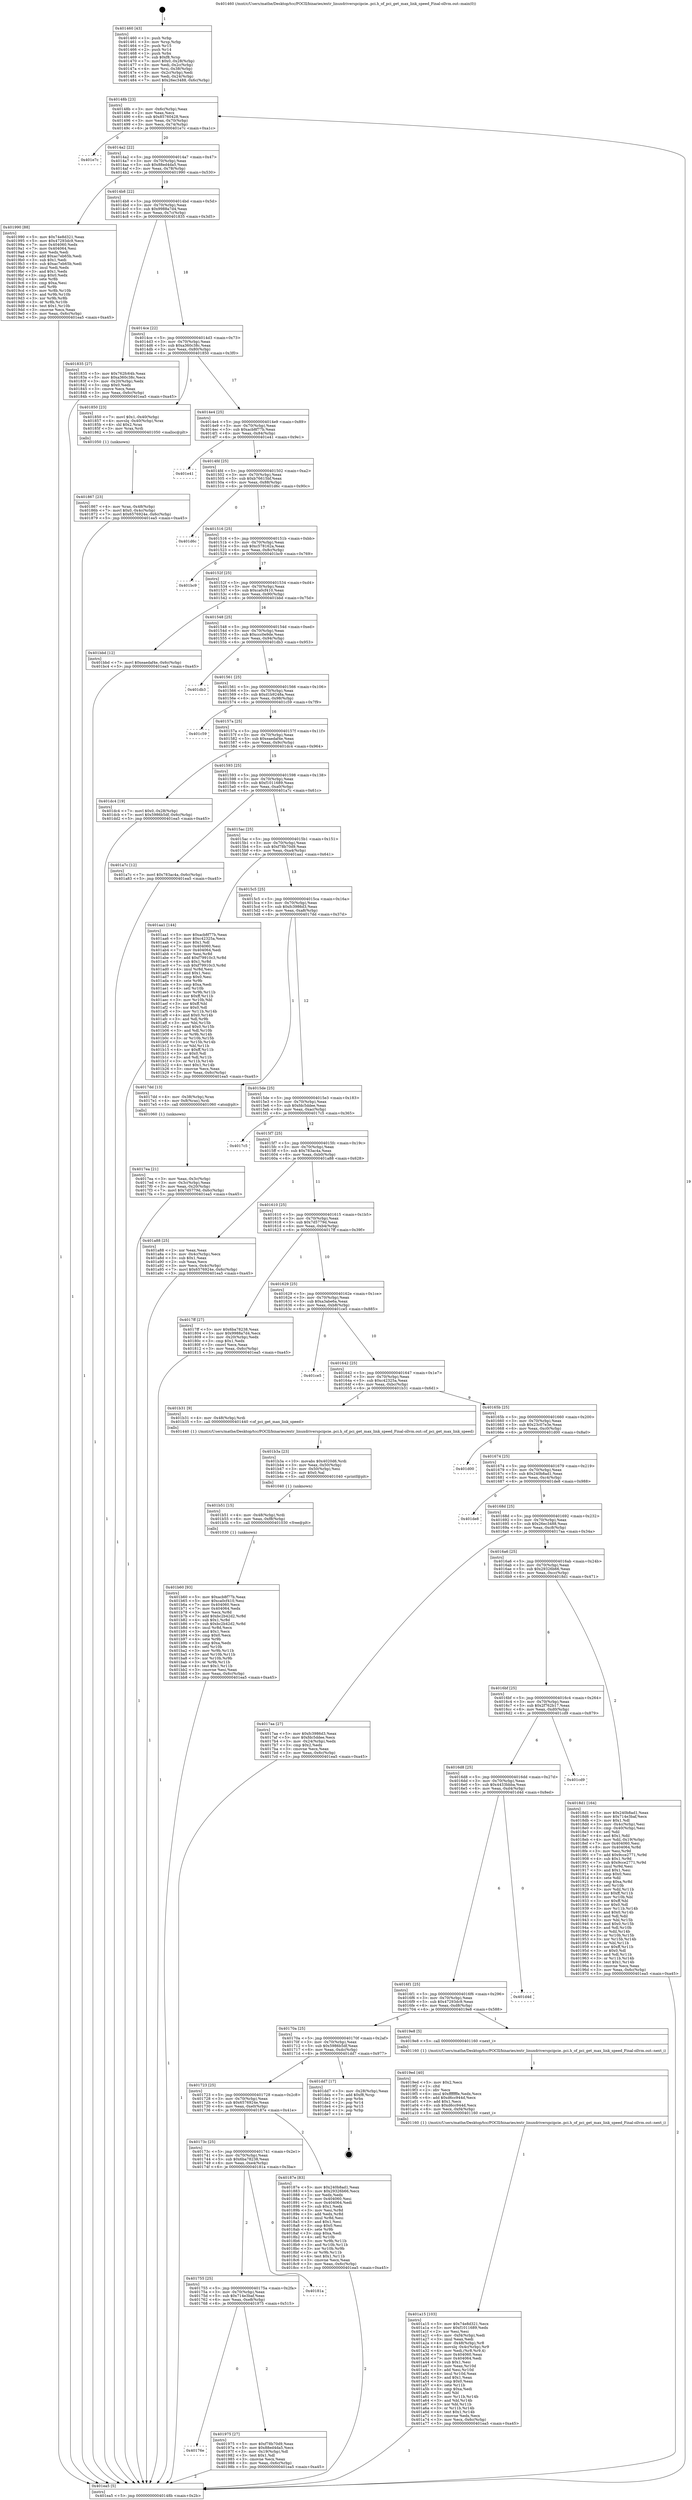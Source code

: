 digraph "0x401460" {
  label = "0x401460 (/mnt/c/Users/mathe/Desktop/tcc/POCII/binaries/extr_linuxdriverspcipcie..pci.h_of_pci_get_max_link_speed_Final-ollvm.out::main(0))"
  labelloc = "t"
  node[shape=record]

  Entry [label="",width=0.3,height=0.3,shape=circle,fillcolor=black,style=filled]
  "0x40148b" [label="{
     0x40148b [23]\l
     | [instrs]\l
     &nbsp;&nbsp;0x40148b \<+3\>: mov -0x6c(%rbp),%eax\l
     &nbsp;&nbsp;0x40148e \<+2\>: mov %eax,%ecx\l
     &nbsp;&nbsp;0x401490 \<+6\>: sub $0x85760428,%ecx\l
     &nbsp;&nbsp;0x401496 \<+3\>: mov %eax,-0x70(%rbp)\l
     &nbsp;&nbsp;0x401499 \<+3\>: mov %ecx,-0x74(%rbp)\l
     &nbsp;&nbsp;0x40149c \<+6\>: je 0000000000401e7c \<main+0xa1c\>\l
  }"]
  "0x401e7c" [label="{
     0x401e7c\l
  }", style=dashed]
  "0x4014a2" [label="{
     0x4014a2 [22]\l
     | [instrs]\l
     &nbsp;&nbsp;0x4014a2 \<+5\>: jmp 00000000004014a7 \<main+0x47\>\l
     &nbsp;&nbsp;0x4014a7 \<+3\>: mov -0x70(%rbp),%eax\l
     &nbsp;&nbsp;0x4014aa \<+5\>: sub $0x88ed4da5,%eax\l
     &nbsp;&nbsp;0x4014af \<+3\>: mov %eax,-0x78(%rbp)\l
     &nbsp;&nbsp;0x4014b2 \<+6\>: je 0000000000401990 \<main+0x530\>\l
  }"]
  Exit [label="",width=0.3,height=0.3,shape=circle,fillcolor=black,style=filled,peripheries=2]
  "0x401990" [label="{
     0x401990 [88]\l
     | [instrs]\l
     &nbsp;&nbsp;0x401990 \<+5\>: mov $0x74e8d321,%eax\l
     &nbsp;&nbsp;0x401995 \<+5\>: mov $0x47293dc9,%ecx\l
     &nbsp;&nbsp;0x40199a \<+7\>: mov 0x404060,%edx\l
     &nbsp;&nbsp;0x4019a1 \<+7\>: mov 0x404064,%esi\l
     &nbsp;&nbsp;0x4019a8 \<+2\>: mov %edx,%edi\l
     &nbsp;&nbsp;0x4019aa \<+6\>: add $0xac7eb65b,%edi\l
     &nbsp;&nbsp;0x4019b0 \<+3\>: sub $0x1,%edi\l
     &nbsp;&nbsp;0x4019b3 \<+6\>: sub $0xac7eb65b,%edi\l
     &nbsp;&nbsp;0x4019b9 \<+3\>: imul %edi,%edx\l
     &nbsp;&nbsp;0x4019bc \<+3\>: and $0x1,%edx\l
     &nbsp;&nbsp;0x4019bf \<+3\>: cmp $0x0,%edx\l
     &nbsp;&nbsp;0x4019c2 \<+4\>: sete %r8b\l
     &nbsp;&nbsp;0x4019c6 \<+3\>: cmp $0xa,%esi\l
     &nbsp;&nbsp;0x4019c9 \<+4\>: setl %r9b\l
     &nbsp;&nbsp;0x4019cd \<+3\>: mov %r8b,%r10b\l
     &nbsp;&nbsp;0x4019d0 \<+3\>: and %r9b,%r10b\l
     &nbsp;&nbsp;0x4019d3 \<+3\>: xor %r9b,%r8b\l
     &nbsp;&nbsp;0x4019d6 \<+3\>: or %r8b,%r10b\l
     &nbsp;&nbsp;0x4019d9 \<+4\>: test $0x1,%r10b\l
     &nbsp;&nbsp;0x4019dd \<+3\>: cmovne %ecx,%eax\l
     &nbsp;&nbsp;0x4019e0 \<+3\>: mov %eax,-0x6c(%rbp)\l
     &nbsp;&nbsp;0x4019e3 \<+5\>: jmp 0000000000401ea5 \<main+0xa45\>\l
  }"]
  "0x4014b8" [label="{
     0x4014b8 [22]\l
     | [instrs]\l
     &nbsp;&nbsp;0x4014b8 \<+5\>: jmp 00000000004014bd \<main+0x5d\>\l
     &nbsp;&nbsp;0x4014bd \<+3\>: mov -0x70(%rbp),%eax\l
     &nbsp;&nbsp;0x4014c0 \<+5\>: sub $0x9988a7d4,%eax\l
     &nbsp;&nbsp;0x4014c5 \<+3\>: mov %eax,-0x7c(%rbp)\l
     &nbsp;&nbsp;0x4014c8 \<+6\>: je 0000000000401835 \<main+0x3d5\>\l
  }"]
  "0x401b60" [label="{
     0x401b60 [93]\l
     | [instrs]\l
     &nbsp;&nbsp;0x401b60 \<+5\>: mov $0xacb8f77b,%eax\l
     &nbsp;&nbsp;0x401b65 \<+5\>: mov $0xca0cf410,%esi\l
     &nbsp;&nbsp;0x401b6a \<+7\>: mov 0x404060,%ecx\l
     &nbsp;&nbsp;0x401b71 \<+7\>: mov 0x404064,%edx\l
     &nbsp;&nbsp;0x401b78 \<+3\>: mov %ecx,%r8d\l
     &nbsp;&nbsp;0x401b7b \<+7\>: add $0xbc2b42d2,%r8d\l
     &nbsp;&nbsp;0x401b82 \<+4\>: sub $0x1,%r8d\l
     &nbsp;&nbsp;0x401b86 \<+7\>: sub $0xbc2b42d2,%r8d\l
     &nbsp;&nbsp;0x401b8d \<+4\>: imul %r8d,%ecx\l
     &nbsp;&nbsp;0x401b91 \<+3\>: and $0x1,%ecx\l
     &nbsp;&nbsp;0x401b94 \<+3\>: cmp $0x0,%ecx\l
     &nbsp;&nbsp;0x401b97 \<+4\>: sete %r9b\l
     &nbsp;&nbsp;0x401b9b \<+3\>: cmp $0xa,%edx\l
     &nbsp;&nbsp;0x401b9e \<+4\>: setl %r10b\l
     &nbsp;&nbsp;0x401ba2 \<+3\>: mov %r9b,%r11b\l
     &nbsp;&nbsp;0x401ba5 \<+3\>: and %r10b,%r11b\l
     &nbsp;&nbsp;0x401ba8 \<+3\>: xor %r10b,%r9b\l
     &nbsp;&nbsp;0x401bab \<+3\>: or %r9b,%r11b\l
     &nbsp;&nbsp;0x401bae \<+4\>: test $0x1,%r11b\l
     &nbsp;&nbsp;0x401bb2 \<+3\>: cmovne %esi,%eax\l
     &nbsp;&nbsp;0x401bb5 \<+3\>: mov %eax,-0x6c(%rbp)\l
     &nbsp;&nbsp;0x401bb8 \<+5\>: jmp 0000000000401ea5 \<main+0xa45\>\l
  }"]
  "0x401835" [label="{
     0x401835 [27]\l
     | [instrs]\l
     &nbsp;&nbsp;0x401835 \<+5\>: mov $0x762fc64b,%eax\l
     &nbsp;&nbsp;0x40183a \<+5\>: mov $0xa360c38c,%ecx\l
     &nbsp;&nbsp;0x40183f \<+3\>: mov -0x20(%rbp),%edx\l
     &nbsp;&nbsp;0x401842 \<+3\>: cmp $0x0,%edx\l
     &nbsp;&nbsp;0x401845 \<+3\>: cmove %ecx,%eax\l
     &nbsp;&nbsp;0x401848 \<+3\>: mov %eax,-0x6c(%rbp)\l
     &nbsp;&nbsp;0x40184b \<+5\>: jmp 0000000000401ea5 \<main+0xa45\>\l
  }"]
  "0x4014ce" [label="{
     0x4014ce [22]\l
     | [instrs]\l
     &nbsp;&nbsp;0x4014ce \<+5\>: jmp 00000000004014d3 \<main+0x73\>\l
     &nbsp;&nbsp;0x4014d3 \<+3\>: mov -0x70(%rbp),%eax\l
     &nbsp;&nbsp;0x4014d6 \<+5\>: sub $0xa360c38c,%eax\l
     &nbsp;&nbsp;0x4014db \<+3\>: mov %eax,-0x80(%rbp)\l
     &nbsp;&nbsp;0x4014de \<+6\>: je 0000000000401850 \<main+0x3f0\>\l
  }"]
  "0x401b51" [label="{
     0x401b51 [15]\l
     | [instrs]\l
     &nbsp;&nbsp;0x401b51 \<+4\>: mov -0x48(%rbp),%rdi\l
     &nbsp;&nbsp;0x401b55 \<+6\>: mov %eax,-0xf8(%rbp)\l
     &nbsp;&nbsp;0x401b5b \<+5\>: call 0000000000401030 \<free@plt\>\l
     | [calls]\l
     &nbsp;&nbsp;0x401030 \{1\} (unknown)\l
  }"]
  "0x401850" [label="{
     0x401850 [23]\l
     | [instrs]\l
     &nbsp;&nbsp;0x401850 \<+7\>: movl $0x1,-0x40(%rbp)\l
     &nbsp;&nbsp;0x401857 \<+4\>: movslq -0x40(%rbp),%rax\l
     &nbsp;&nbsp;0x40185b \<+4\>: shl $0x2,%rax\l
     &nbsp;&nbsp;0x40185f \<+3\>: mov %rax,%rdi\l
     &nbsp;&nbsp;0x401862 \<+5\>: call 0000000000401050 \<malloc@plt\>\l
     | [calls]\l
     &nbsp;&nbsp;0x401050 \{1\} (unknown)\l
  }"]
  "0x4014e4" [label="{
     0x4014e4 [25]\l
     | [instrs]\l
     &nbsp;&nbsp;0x4014e4 \<+5\>: jmp 00000000004014e9 \<main+0x89\>\l
     &nbsp;&nbsp;0x4014e9 \<+3\>: mov -0x70(%rbp),%eax\l
     &nbsp;&nbsp;0x4014ec \<+5\>: sub $0xacb8f77b,%eax\l
     &nbsp;&nbsp;0x4014f1 \<+6\>: mov %eax,-0x84(%rbp)\l
     &nbsp;&nbsp;0x4014f7 \<+6\>: je 0000000000401e41 \<main+0x9e1\>\l
  }"]
  "0x401b3a" [label="{
     0x401b3a [23]\l
     | [instrs]\l
     &nbsp;&nbsp;0x401b3a \<+10\>: movabs $0x4020d6,%rdi\l
     &nbsp;&nbsp;0x401b44 \<+3\>: mov %eax,-0x50(%rbp)\l
     &nbsp;&nbsp;0x401b47 \<+3\>: mov -0x50(%rbp),%esi\l
     &nbsp;&nbsp;0x401b4a \<+2\>: mov $0x0,%al\l
     &nbsp;&nbsp;0x401b4c \<+5\>: call 0000000000401040 \<printf@plt\>\l
     | [calls]\l
     &nbsp;&nbsp;0x401040 \{1\} (unknown)\l
  }"]
  "0x401e41" [label="{
     0x401e41\l
  }", style=dashed]
  "0x4014fd" [label="{
     0x4014fd [25]\l
     | [instrs]\l
     &nbsp;&nbsp;0x4014fd \<+5\>: jmp 0000000000401502 \<main+0xa2\>\l
     &nbsp;&nbsp;0x401502 \<+3\>: mov -0x70(%rbp),%eax\l
     &nbsp;&nbsp;0x401505 \<+5\>: sub $0xb76615bf,%eax\l
     &nbsp;&nbsp;0x40150a \<+6\>: mov %eax,-0x88(%rbp)\l
     &nbsp;&nbsp;0x401510 \<+6\>: je 0000000000401d6c \<main+0x90c\>\l
  }"]
  "0x401a15" [label="{
     0x401a15 [103]\l
     | [instrs]\l
     &nbsp;&nbsp;0x401a15 \<+5\>: mov $0x74e8d321,%ecx\l
     &nbsp;&nbsp;0x401a1a \<+5\>: mov $0xf1011689,%edx\l
     &nbsp;&nbsp;0x401a1f \<+2\>: xor %esi,%esi\l
     &nbsp;&nbsp;0x401a21 \<+6\>: mov -0xf4(%rbp),%edi\l
     &nbsp;&nbsp;0x401a27 \<+3\>: imul %eax,%edi\l
     &nbsp;&nbsp;0x401a2a \<+4\>: mov -0x48(%rbp),%r8\l
     &nbsp;&nbsp;0x401a2e \<+4\>: movslq -0x4c(%rbp),%r9\l
     &nbsp;&nbsp;0x401a32 \<+4\>: mov %edi,(%r8,%r9,4)\l
     &nbsp;&nbsp;0x401a36 \<+7\>: mov 0x404060,%eax\l
     &nbsp;&nbsp;0x401a3d \<+7\>: mov 0x404064,%edi\l
     &nbsp;&nbsp;0x401a44 \<+3\>: sub $0x1,%esi\l
     &nbsp;&nbsp;0x401a47 \<+3\>: mov %eax,%r10d\l
     &nbsp;&nbsp;0x401a4a \<+3\>: add %esi,%r10d\l
     &nbsp;&nbsp;0x401a4d \<+4\>: imul %r10d,%eax\l
     &nbsp;&nbsp;0x401a51 \<+3\>: and $0x1,%eax\l
     &nbsp;&nbsp;0x401a54 \<+3\>: cmp $0x0,%eax\l
     &nbsp;&nbsp;0x401a57 \<+4\>: sete %r11b\l
     &nbsp;&nbsp;0x401a5b \<+3\>: cmp $0xa,%edi\l
     &nbsp;&nbsp;0x401a5e \<+3\>: setl %bl\l
     &nbsp;&nbsp;0x401a61 \<+3\>: mov %r11b,%r14b\l
     &nbsp;&nbsp;0x401a64 \<+3\>: and %bl,%r14b\l
     &nbsp;&nbsp;0x401a67 \<+3\>: xor %bl,%r11b\l
     &nbsp;&nbsp;0x401a6a \<+3\>: or %r11b,%r14b\l
     &nbsp;&nbsp;0x401a6d \<+4\>: test $0x1,%r14b\l
     &nbsp;&nbsp;0x401a71 \<+3\>: cmovne %edx,%ecx\l
     &nbsp;&nbsp;0x401a74 \<+3\>: mov %ecx,-0x6c(%rbp)\l
     &nbsp;&nbsp;0x401a77 \<+5\>: jmp 0000000000401ea5 \<main+0xa45\>\l
  }"]
  "0x401d6c" [label="{
     0x401d6c\l
  }", style=dashed]
  "0x401516" [label="{
     0x401516 [25]\l
     | [instrs]\l
     &nbsp;&nbsp;0x401516 \<+5\>: jmp 000000000040151b \<main+0xbb\>\l
     &nbsp;&nbsp;0x40151b \<+3\>: mov -0x70(%rbp),%eax\l
     &nbsp;&nbsp;0x40151e \<+5\>: sub $0xc578162a,%eax\l
     &nbsp;&nbsp;0x401523 \<+6\>: mov %eax,-0x8c(%rbp)\l
     &nbsp;&nbsp;0x401529 \<+6\>: je 0000000000401bc9 \<main+0x769\>\l
  }"]
  "0x4019ed" [label="{
     0x4019ed [40]\l
     | [instrs]\l
     &nbsp;&nbsp;0x4019ed \<+5\>: mov $0x2,%ecx\l
     &nbsp;&nbsp;0x4019f2 \<+1\>: cltd\l
     &nbsp;&nbsp;0x4019f3 \<+2\>: idiv %ecx\l
     &nbsp;&nbsp;0x4019f5 \<+6\>: imul $0xfffffffe,%edx,%ecx\l
     &nbsp;&nbsp;0x4019fb \<+6\>: add $0xd6cc944d,%ecx\l
     &nbsp;&nbsp;0x401a01 \<+3\>: add $0x1,%ecx\l
     &nbsp;&nbsp;0x401a04 \<+6\>: sub $0xd6cc944d,%ecx\l
     &nbsp;&nbsp;0x401a0a \<+6\>: mov %ecx,-0xf4(%rbp)\l
     &nbsp;&nbsp;0x401a10 \<+5\>: call 0000000000401160 \<next_i\>\l
     | [calls]\l
     &nbsp;&nbsp;0x401160 \{1\} (/mnt/c/Users/mathe/Desktop/tcc/POCII/binaries/extr_linuxdriverspcipcie..pci.h_of_pci_get_max_link_speed_Final-ollvm.out::next_i)\l
  }"]
  "0x401bc9" [label="{
     0x401bc9\l
  }", style=dashed]
  "0x40152f" [label="{
     0x40152f [25]\l
     | [instrs]\l
     &nbsp;&nbsp;0x40152f \<+5\>: jmp 0000000000401534 \<main+0xd4\>\l
     &nbsp;&nbsp;0x401534 \<+3\>: mov -0x70(%rbp),%eax\l
     &nbsp;&nbsp;0x401537 \<+5\>: sub $0xca0cf410,%eax\l
     &nbsp;&nbsp;0x40153c \<+6\>: mov %eax,-0x90(%rbp)\l
     &nbsp;&nbsp;0x401542 \<+6\>: je 0000000000401bbd \<main+0x75d\>\l
  }"]
  "0x40176e" [label="{
     0x40176e\l
  }", style=dashed]
  "0x401bbd" [label="{
     0x401bbd [12]\l
     | [instrs]\l
     &nbsp;&nbsp;0x401bbd \<+7\>: movl $0xeaedaf4e,-0x6c(%rbp)\l
     &nbsp;&nbsp;0x401bc4 \<+5\>: jmp 0000000000401ea5 \<main+0xa45\>\l
  }"]
  "0x401548" [label="{
     0x401548 [25]\l
     | [instrs]\l
     &nbsp;&nbsp;0x401548 \<+5\>: jmp 000000000040154d \<main+0xed\>\l
     &nbsp;&nbsp;0x40154d \<+3\>: mov -0x70(%rbp),%eax\l
     &nbsp;&nbsp;0x401550 \<+5\>: sub $0xccc0e9de,%eax\l
     &nbsp;&nbsp;0x401555 \<+6\>: mov %eax,-0x94(%rbp)\l
     &nbsp;&nbsp;0x40155b \<+6\>: je 0000000000401db3 \<main+0x953\>\l
  }"]
  "0x401975" [label="{
     0x401975 [27]\l
     | [instrs]\l
     &nbsp;&nbsp;0x401975 \<+5\>: mov $0xf78b70d9,%eax\l
     &nbsp;&nbsp;0x40197a \<+5\>: mov $0x88ed4da5,%ecx\l
     &nbsp;&nbsp;0x40197f \<+3\>: mov -0x19(%rbp),%dl\l
     &nbsp;&nbsp;0x401982 \<+3\>: test $0x1,%dl\l
     &nbsp;&nbsp;0x401985 \<+3\>: cmovne %ecx,%eax\l
     &nbsp;&nbsp;0x401988 \<+3\>: mov %eax,-0x6c(%rbp)\l
     &nbsp;&nbsp;0x40198b \<+5\>: jmp 0000000000401ea5 \<main+0xa45\>\l
  }"]
  "0x401db3" [label="{
     0x401db3\l
  }", style=dashed]
  "0x401561" [label="{
     0x401561 [25]\l
     | [instrs]\l
     &nbsp;&nbsp;0x401561 \<+5\>: jmp 0000000000401566 \<main+0x106\>\l
     &nbsp;&nbsp;0x401566 \<+3\>: mov -0x70(%rbp),%eax\l
     &nbsp;&nbsp;0x401569 \<+5\>: sub $0xd1b9248a,%eax\l
     &nbsp;&nbsp;0x40156e \<+6\>: mov %eax,-0x98(%rbp)\l
     &nbsp;&nbsp;0x401574 \<+6\>: je 0000000000401c59 \<main+0x7f9\>\l
  }"]
  "0x401755" [label="{
     0x401755 [25]\l
     | [instrs]\l
     &nbsp;&nbsp;0x401755 \<+5\>: jmp 000000000040175a \<main+0x2fa\>\l
     &nbsp;&nbsp;0x40175a \<+3\>: mov -0x70(%rbp),%eax\l
     &nbsp;&nbsp;0x40175d \<+5\>: sub $0x714e3baf,%eax\l
     &nbsp;&nbsp;0x401762 \<+6\>: mov %eax,-0xe8(%rbp)\l
     &nbsp;&nbsp;0x401768 \<+6\>: je 0000000000401975 \<main+0x515\>\l
  }"]
  "0x401c59" [label="{
     0x401c59\l
  }", style=dashed]
  "0x40157a" [label="{
     0x40157a [25]\l
     | [instrs]\l
     &nbsp;&nbsp;0x40157a \<+5\>: jmp 000000000040157f \<main+0x11f\>\l
     &nbsp;&nbsp;0x40157f \<+3\>: mov -0x70(%rbp),%eax\l
     &nbsp;&nbsp;0x401582 \<+5\>: sub $0xeaedaf4e,%eax\l
     &nbsp;&nbsp;0x401587 \<+6\>: mov %eax,-0x9c(%rbp)\l
     &nbsp;&nbsp;0x40158d \<+6\>: je 0000000000401dc4 \<main+0x964\>\l
  }"]
  "0x40181a" [label="{
     0x40181a\l
  }", style=dashed]
  "0x401dc4" [label="{
     0x401dc4 [19]\l
     | [instrs]\l
     &nbsp;&nbsp;0x401dc4 \<+7\>: movl $0x0,-0x28(%rbp)\l
     &nbsp;&nbsp;0x401dcb \<+7\>: movl $0x5986b5df,-0x6c(%rbp)\l
     &nbsp;&nbsp;0x401dd2 \<+5\>: jmp 0000000000401ea5 \<main+0xa45\>\l
  }"]
  "0x401593" [label="{
     0x401593 [25]\l
     | [instrs]\l
     &nbsp;&nbsp;0x401593 \<+5\>: jmp 0000000000401598 \<main+0x138\>\l
     &nbsp;&nbsp;0x401598 \<+3\>: mov -0x70(%rbp),%eax\l
     &nbsp;&nbsp;0x40159b \<+5\>: sub $0xf1011689,%eax\l
     &nbsp;&nbsp;0x4015a0 \<+6\>: mov %eax,-0xa0(%rbp)\l
     &nbsp;&nbsp;0x4015a6 \<+6\>: je 0000000000401a7c \<main+0x61c\>\l
  }"]
  "0x40173c" [label="{
     0x40173c [25]\l
     | [instrs]\l
     &nbsp;&nbsp;0x40173c \<+5\>: jmp 0000000000401741 \<main+0x2e1\>\l
     &nbsp;&nbsp;0x401741 \<+3\>: mov -0x70(%rbp),%eax\l
     &nbsp;&nbsp;0x401744 \<+5\>: sub $0x6ba78238,%eax\l
     &nbsp;&nbsp;0x401749 \<+6\>: mov %eax,-0xe4(%rbp)\l
     &nbsp;&nbsp;0x40174f \<+6\>: je 000000000040181a \<main+0x3ba\>\l
  }"]
  "0x401a7c" [label="{
     0x401a7c [12]\l
     | [instrs]\l
     &nbsp;&nbsp;0x401a7c \<+7\>: movl $0x783ac4a,-0x6c(%rbp)\l
     &nbsp;&nbsp;0x401a83 \<+5\>: jmp 0000000000401ea5 \<main+0xa45\>\l
  }"]
  "0x4015ac" [label="{
     0x4015ac [25]\l
     | [instrs]\l
     &nbsp;&nbsp;0x4015ac \<+5\>: jmp 00000000004015b1 \<main+0x151\>\l
     &nbsp;&nbsp;0x4015b1 \<+3\>: mov -0x70(%rbp),%eax\l
     &nbsp;&nbsp;0x4015b4 \<+5\>: sub $0xf78b70d9,%eax\l
     &nbsp;&nbsp;0x4015b9 \<+6\>: mov %eax,-0xa4(%rbp)\l
     &nbsp;&nbsp;0x4015bf \<+6\>: je 0000000000401aa1 \<main+0x641\>\l
  }"]
  "0x40187e" [label="{
     0x40187e [83]\l
     | [instrs]\l
     &nbsp;&nbsp;0x40187e \<+5\>: mov $0x240b8ad1,%eax\l
     &nbsp;&nbsp;0x401883 \<+5\>: mov $0x29326b66,%ecx\l
     &nbsp;&nbsp;0x401888 \<+2\>: xor %edx,%edx\l
     &nbsp;&nbsp;0x40188a \<+7\>: mov 0x404060,%esi\l
     &nbsp;&nbsp;0x401891 \<+7\>: mov 0x404064,%edi\l
     &nbsp;&nbsp;0x401898 \<+3\>: sub $0x1,%edx\l
     &nbsp;&nbsp;0x40189b \<+3\>: mov %esi,%r8d\l
     &nbsp;&nbsp;0x40189e \<+3\>: add %edx,%r8d\l
     &nbsp;&nbsp;0x4018a1 \<+4\>: imul %r8d,%esi\l
     &nbsp;&nbsp;0x4018a5 \<+3\>: and $0x1,%esi\l
     &nbsp;&nbsp;0x4018a8 \<+3\>: cmp $0x0,%esi\l
     &nbsp;&nbsp;0x4018ab \<+4\>: sete %r9b\l
     &nbsp;&nbsp;0x4018af \<+3\>: cmp $0xa,%edi\l
     &nbsp;&nbsp;0x4018b2 \<+4\>: setl %r10b\l
     &nbsp;&nbsp;0x4018b6 \<+3\>: mov %r9b,%r11b\l
     &nbsp;&nbsp;0x4018b9 \<+3\>: and %r10b,%r11b\l
     &nbsp;&nbsp;0x4018bc \<+3\>: xor %r10b,%r9b\l
     &nbsp;&nbsp;0x4018bf \<+3\>: or %r9b,%r11b\l
     &nbsp;&nbsp;0x4018c2 \<+4\>: test $0x1,%r11b\l
     &nbsp;&nbsp;0x4018c6 \<+3\>: cmovne %ecx,%eax\l
     &nbsp;&nbsp;0x4018c9 \<+3\>: mov %eax,-0x6c(%rbp)\l
     &nbsp;&nbsp;0x4018cc \<+5\>: jmp 0000000000401ea5 \<main+0xa45\>\l
  }"]
  "0x401aa1" [label="{
     0x401aa1 [144]\l
     | [instrs]\l
     &nbsp;&nbsp;0x401aa1 \<+5\>: mov $0xacb8f77b,%eax\l
     &nbsp;&nbsp;0x401aa6 \<+5\>: mov $0xc42325a,%ecx\l
     &nbsp;&nbsp;0x401aab \<+2\>: mov $0x1,%dl\l
     &nbsp;&nbsp;0x401aad \<+7\>: mov 0x404060,%esi\l
     &nbsp;&nbsp;0x401ab4 \<+7\>: mov 0x404064,%edi\l
     &nbsp;&nbsp;0x401abb \<+3\>: mov %esi,%r8d\l
     &nbsp;&nbsp;0x401abe \<+7\>: add $0xf79910c3,%r8d\l
     &nbsp;&nbsp;0x401ac5 \<+4\>: sub $0x1,%r8d\l
     &nbsp;&nbsp;0x401ac9 \<+7\>: sub $0xf79910c3,%r8d\l
     &nbsp;&nbsp;0x401ad0 \<+4\>: imul %r8d,%esi\l
     &nbsp;&nbsp;0x401ad4 \<+3\>: and $0x1,%esi\l
     &nbsp;&nbsp;0x401ad7 \<+3\>: cmp $0x0,%esi\l
     &nbsp;&nbsp;0x401ada \<+4\>: sete %r9b\l
     &nbsp;&nbsp;0x401ade \<+3\>: cmp $0xa,%edi\l
     &nbsp;&nbsp;0x401ae1 \<+4\>: setl %r10b\l
     &nbsp;&nbsp;0x401ae5 \<+3\>: mov %r9b,%r11b\l
     &nbsp;&nbsp;0x401ae8 \<+4\>: xor $0xff,%r11b\l
     &nbsp;&nbsp;0x401aec \<+3\>: mov %r10b,%bl\l
     &nbsp;&nbsp;0x401aef \<+3\>: xor $0xff,%bl\l
     &nbsp;&nbsp;0x401af2 \<+3\>: xor $0x0,%dl\l
     &nbsp;&nbsp;0x401af5 \<+3\>: mov %r11b,%r14b\l
     &nbsp;&nbsp;0x401af8 \<+4\>: and $0x0,%r14b\l
     &nbsp;&nbsp;0x401afc \<+3\>: and %dl,%r9b\l
     &nbsp;&nbsp;0x401aff \<+3\>: mov %bl,%r15b\l
     &nbsp;&nbsp;0x401b02 \<+4\>: and $0x0,%r15b\l
     &nbsp;&nbsp;0x401b06 \<+3\>: and %dl,%r10b\l
     &nbsp;&nbsp;0x401b09 \<+3\>: or %r9b,%r14b\l
     &nbsp;&nbsp;0x401b0c \<+3\>: or %r10b,%r15b\l
     &nbsp;&nbsp;0x401b0f \<+3\>: xor %r15b,%r14b\l
     &nbsp;&nbsp;0x401b12 \<+3\>: or %bl,%r11b\l
     &nbsp;&nbsp;0x401b15 \<+4\>: xor $0xff,%r11b\l
     &nbsp;&nbsp;0x401b19 \<+3\>: or $0x0,%dl\l
     &nbsp;&nbsp;0x401b1c \<+3\>: and %dl,%r11b\l
     &nbsp;&nbsp;0x401b1f \<+3\>: or %r11b,%r14b\l
     &nbsp;&nbsp;0x401b22 \<+4\>: test $0x1,%r14b\l
     &nbsp;&nbsp;0x401b26 \<+3\>: cmovne %ecx,%eax\l
     &nbsp;&nbsp;0x401b29 \<+3\>: mov %eax,-0x6c(%rbp)\l
     &nbsp;&nbsp;0x401b2c \<+5\>: jmp 0000000000401ea5 \<main+0xa45\>\l
  }"]
  "0x4015c5" [label="{
     0x4015c5 [25]\l
     | [instrs]\l
     &nbsp;&nbsp;0x4015c5 \<+5\>: jmp 00000000004015ca \<main+0x16a\>\l
     &nbsp;&nbsp;0x4015ca \<+3\>: mov -0x70(%rbp),%eax\l
     &nbsp;&nbsp;0x4015cd \<+5\>: sub $0xfc3986d3,%eax\l
     &nbsp;&nbsp;0x4015d2 \<+6\>: mov %eax,-0xa8(%rbp)\l
     &nbsp;&nbsp;0x4015d8 \<+6\>: je 00000000004017dd \<main+0x37d\>\l
  }"]
  "0x401723" [label="{
     0x401723 [25]\l
     | [instrs]\l
     &nbsp;&nbsp;0x401723 \<+5\>: jmp 0000000000401728 \<main+0x2c8\>\l
     &nbsp;&nbsp;0x401728 \<+3\>: mov -0x70(%rbp),%eax\l
     &nbsp;&nbsp;0x40172b \<+5\>: sub $0x6576924e,%eax\l
     &nbsp;&nbsp;0x401730 \<+6\>: mov %eax,-0xe0(%rbp)\l
     &nbsp;&nbsp;0x401736 \<+6\>: je 000000000040187e \<main+0x41e\>\l
  }"]
  "0x4017dd" [label="{
     0x4017dd [13]\l
     | [instrs]\l
     &nbsp;&nbsp;0x4017dd \<+4\>: mov -0x38(%rbp),%rax\l
     &nbsp;&nbsp;0x4017e1 \<+4\>: mov 0x8(%rax),%rdi\l
     &nbsp;&nbsp;0x4017e5 \<+5\>: call 0000000000401060 \<atoi@plt\>\l
     | [calls]\l
     &nbsp;&nbsp;0x401060 \{1\} (unknown)\l
  }"]
  "0x4015de" [label="{
     0x4015de [25]\l
     | [instrs]\l
     &nbsp;&nbsp;0x4015de \<+5\>: jmp 00000000004015e3 \<main+0x183\>\l
     &nbsp;&nbsp;0x4015e3 \<+3\>: mov -0x70(%rbp),%eax\l
     &nbsp;&nbsp;0x4015e6 \<+5\>: sub $0xfdc5ddee,%eax\l
     &nbsp;&nbsp;0x4015eb \<+6\>: mov %eax,-0xac(%rbp)\l
     &nbsp;&nbsp;0x4015f1 \<+6\>: je 00000000004017c5 \<main+0x365\>\l
  }"]
  "0x401dd7" [label="{
     0x401dd7 [17]\l
     | [instrs]\l
     &nbsp;&nbsp;0x401dd7 \<+3\>: mov -0x28(%rbp),%eax\l
     &nbsp;&nbsp;0x401dda \<+7\>: add $0xf8,%rsp\l
     &nbsp;&nbsp;0x401de1 \<+1\>: pop %rbx\l
     &nbsp;&nbsp;0x401de2 \<+2\>: pop %r14\l
     &nbsp;&nbsp;0x401de4 \<+2\>: pop %r15\l
     &nbsp;&nbsp;0x401de6 \<+1\>: pop %rbp\l
     &nbsp;&nbsp;0x401de7 \<+1\>: ret\l
  }"]
  "0x4017c5" [label="{
     0x4017c5\l
  }", style=dashed]
  "0x4015f7" [label="{
     0x4015f7 [25]\l
     | [instrs]\l
     &nbsp;&nbsp;0x4015f7 \<+5\>: jmp 00000000004015fc \<main+0x19c\>\l
     &nbsp;&nbsp;0x4015fc \<+3\>: mov -0x70(%rbp),%eax\l
     &nbsp;&nbsp;0x4015ff \<+5\>: sub $0x783ac4a,%eax\l
     &nbsp;&nbsp;0x401604 \<+6\>: mov %eax,-0xb0(%rbp)\l
     &nbsp;&nbsp;0x40160a \<+6\>: je 0000000000401a88 \<main+0x628\>\l
  }"]
  "0x40170a" [label="{
     0x40170a [25]\l
     | [instrs]\l
     &nbsp;&nbsp;0x40170a \<+5\>: jmp 000000000040170f \<main+0x2af\>\l
     &nbsp;&nbsp;0x40170f \<+3\>: mov -0x70(%rbp),%eax\l
     &nbsp;&nbsp;0x401712 \<+5\>: sub $0x5986b5df,%eax\l
     &nbsp;&nbsp;0x401717 \<+6\>: mov %eax,-0xdc(%rbp)\l
     &nbsp;&nbsp;0x40171d \<+6\>: je 0000000000401dd7 \<main+0x977\>\l
  }"]
  "0x401a88" [label="{
     0x401a88 [25]\l
     | [instrs]\l
     &nbsp;&nbsp;0x401a88 \<+2\>: xor %eax,%eax\l
     &nbsp;&nbsp;0x401a8a \<+3\>: mov -0x4c(%rbp),%ecx\l
     &nbsp;&nbsp;0x401a8d \<+3\>: sub $0x1,%eax\l
     &nbsp;&nbsp;0x401a90 \<+2\>: sub %eax,%ecx\l
     &nbsp;&nbsp;0x401a92 \<+3\>: mov %ecx,-0x4c(%rbp)\l
     &nbsp;&nbsp;0x401a95 \<+7\>: movl $0x6576924e,-0x6c(%rbp)\l
     &nbsp;&nbsp;0x401a9c \<+5\>: jmp 0000000000401ea5 \<main+0xa45\>\l
  }"]
  "0x401610" [label="{
     0x401610 [25]\l
     | [instrs]\l
     &nbsp;&nbsp;0x401610 \<+5\>: jmp 0000000000401615 \<main+0x1b5\>\l
     &nbsp;&nbsp;0x401615 \<+3\>: mov -0x70(%rbp),%eax\l
     &nbsp;&nbsp;0x401618 \<+5\>: sub $0x7d5779d,%eax\l
     &nbsp;&nbsp;0x40161d \<+6\>: mov %eax,-0xb4(%rbp)\l
     &nbsp;&nbsp;0x401623 \<+6\>: je 00000000004017ff \<main+0x39f\>\l
  }"]
  "0x4019e8" [label="{
     0x4019e8 [5]\l
     | [instrs]\l
     &nbsp;&nbsp;0x4019e8 \<+5\>: call 0000000000401160 \<next_i\>\l
     | [calls]\l
     &nbsp;&nbsp;0x401160 \{1\} (/mnt/c/Users/mathe/Desktop/tcc/POCII/binaries/extr_linuxdriverspcipcie..pci.h_of_pci_get_max_link_speed_Final-ollvm.out::next_i)\l
  }"]
  "0x4017ff" [label="{
     0x4017ff [27]\l
     | [instrs]\l
     &nbsp;&nbsp;0x4017ff \<+5\>: mov $0x6ba78238,%eax\l
     &nbsp;&nbsp;0x401804 \<+5\>: mov $0x9988a7d4,%ecx\l
     &nbsp;&nbsp;0x401809 \<+3\>: mov -0x20(%rbp),%edx\l
     &nbsp;&nbsp;0x40180c \<+3\>: cmp $0x1,%edx\l
     &nbsp;&nbsp;0x40180f \<+3\>: cmovl %ecx,%eax\l
     &nbsp;&nbsp;0x401812 \<+3\>: mov %eax,-0x6c(%rbp)\l
     &nbsp;&nbsp;0x401815 \<+5\>: jmp 0000000000401ea5 \<main+0xa45\>\l
  }"]
  "0x401629" [label="{
     0x401629 [25]\l
     | [instrs]\l
     &nbsp;&nbsp;0x401629 \<+5\>: jmp 000000000040162e \<main+0x1ce\>\l
     &nbsp;&nbsp;0x40162e \<+3\>: mov -0x70(%rbp),%eax\l
     &nbsp;&nbsp;0x401631 \<+5\>: sub $0xa3abe6a,%eax\l
     &nbsp;&nbsp;0x401636 \<+6\>: mov %eax,-0xb8(%rbp)\l
     &nbsp;&nbsp;0x40163c \<+6\>: je 0000000000401ce5 \<main+0x885\>\l
  }"]
  "0x4016f1" [label="{
     0x4016f1 [25]\l
     | [instrs]\l
     &nbsp;&nbsp;0x4016f1 \<+5\>: jmp 00000000004016f6 \<main+0x296\>\l
     &nbsp;&nbsp;0x4016f6 \<+3\>: mov -0x70(%rbp),%eax\l
     &nbsp;&nbsp;0x4016f9 \<+5\>: sub $0x47293dc9,%eax\l
     &nbsp;&nbsp;0x4016fe \<+6\>: mov %eax,-0xd8(%rbp)\l
     &nbsp;&nbsp;0x401704 \<+6\>: je 00000000004019e8 \<main+0x588\>\l
  }"]
  "0x401ce5" [label="{
     0x401ce5\l
  }", style=dashed]
  "0x401642" [label="{
     0x401642 [25]\l
     | [instrs]\l
     &nbsp;&nbsp;0x401642 \<+5\>: jmp 0000000000401647 \<main+0x1e7\>\l
     &nbsp;&nbsp;0x401647 \<+3\>: mov -0x70(%rbp),%eax\l
     &nbsp;&nbsp;0x40164a \<+5\>: sub $0xc42325a,%eax\l
     &nbsp;&nbsp;0x40164f \<+6\>: mov %eax,-0xbc(%rbp)\l
     &nbsp;&nbsp;0x401655 \<+6\>: je 0000000000401b31 \<main+0x6d1\>\l
  }"]
  "0x401d4d" [label="{
     0x401d4d\l
  }", style=dashed]
  "0x401b31" [label="{
     0x401b31 [9]\l
     | [instrs]\l
     &nbsp;&nbsp;0x401b31 \<+4\>: mov -0x48(%rbp),%rdi\l
     &nbsp;&nbsp;0x401b35 \<+5\>: call 0000000000401440 \<of_pci_get_max_link_speed\>\l
     | [calls]\l
     &nbsp;&nbsp;0x401440 \{1\} (/mnt/c/Users/mathe/Desktop/tcc/POCII/binaries/extr_linuxdriverspcipcie..pci.h_of_pci_get_max_link_speed_Final-ollvm.out::of_pci_get_max_link_speed)\l
  }"]
  "0x40165b" [label="{
     0x40165b [25]\l
     | [instrs]\l
     &nbsp;&nbsp;0x40165b \<+5\>: jmp 0000000000401660 \<main+0x200\>\l
     &nbsp;&nbsp;0x401660 \<+3\>: mov -0x70(%rbp),%eax\l
     &nbsp;&nbsp;0x401663 \<+5\>: sub $0x23c07e3e,%eax\l
     &nbsp;&nbsp;0x401668 \<+6\>: mov %eax,-0xc0(%rbp)\l
     &nbsp;&nbsp;0x40166e \<+6\>: je 0000000000401d00 \<main+0x8a0\>\l
  }"]
  "0x4016d8" [label="{
     0x4016d8 [25]\l
     | [instrs]\l
     &nbsp;&nbsp;0x4016d8 \<+5\>: jmp 00000000004016dd \<main+0x27d\>\l
     &nbsp;&nbsp;0x4016dd \<+3\>: mov -0x70(%rbp),%eax\l
     &nbsp;&nbsp;0x4016e0 \<+5\>: sub $0x4433bbba,%eax\l
     &nbsp;&nbsp;0x4016e5 \<+6\>: mov %eax,-0xd4(%rbp)\l
     &nbsp;&nbsp;0x4016eb \<+6\>: je 0000000000401d4d \<main+0x8ed\>\l
  }"]
  "0x401d00" [label="{
     0x401d00\l
  }", style=dashed]
  "0x401674" [label="{
     0x401674 [25]\l
     | [instrs]\l
     &nbsp;&nbsp;0x401674 \<+5\>: jmp 0000000000401679 \<main+0x219\>\l
     &nbsp;&nbsp;0x401679 \<+3\>: mov -0x70(%rbp),%eax\l
     &nbsp;&nbsp;0x40167c \<+5\>: sub $0x240b8ad1,%eax\l
     &nbsp;&nbsp;0x401681 \<+6\>: mov %eax,-0xc4(%rbp)\l
     &nbsp;&nbsp;0x401687 \<+6\>: je 0000000000401de8 \<main+0x988\>\l
  }"]
  "0x401cd9" [label="{
     0x401cd9\l
  }", style=dashed]
  "0x401de8" [label="{
     0x401de8\l
  }", style=dashed]
  "0x40168d" [label="{
     0x40168d [25]\l
     | [instrs]\l
     &nbsp;&nbsp;0x40168d \<+5\>: jmp 0000000000401692 \<main+0x232\>\l
     &nbsp;&nbsp;0x401692 \<+3\>: mov -0x70(%rbp),%eax\l
     &nbsp;&nbsp;0x401695 \<+5\>: sub $0x26ec3488,%eax\l
     &nbsp;&nbsp;0x40169a \<+6\>: mov %eax,-0xc8(%rbp)\l
     &nbsp;&nbsp;0x4016a0 \<+6\>: je 00000000004017aa \<main+0x34a\>\l
  }"]
  "0x4016bf" [label="{
     0x4016bf [25]\l
     | [instrs]\l
     &nbsp;&nbsp;0x4016bf \<+5\>: jmp 00000000004016c4 \<main+0x264\>\l
     &nbsp;&nbsp;0x4016c4 \<+3\>: mov -0x70(%rbp),%eax\l
     &nbsp;&nbsp;0x4016c7 \<+5\>: sub $0x2f762b17,%eax\l
     &nbsp;&nbsp;0x4016cc \<+6\>: mov %eax,-0xd0(%rbp)\l
     &nbsp;&nbsp;0x4016d2 \<+6\>: je 0000000000401cd9 \<main+0x879\>\l
  }"]
  "0x4017aa" [label="{
     0x4017aa [27]\l
     | [instrs]\l
     &nbsp;&nbsp;0x4017aa \<+5\>: mov $0xfc3986d3,%eax\l
     &nbsp;&nbsp;0x4017af \<+5\>: mov $0xfdc5ddee,%ecx\l
     &nbsp;&nbsp;0x4017b4 \<+3\>: mov -0x24(%rbp),%edx\l
     &nbsp;&nbsp;0x4017b7 \<+3\>: cmp $0x2,%edx\l
     &nbsp;&nbsp;0x4017ba \<+3\>: cmovne %ecx,%eax\l
     &nbsp;&nbsp;0x4017bd \<+3\>: mov %eax,-0x6c(%rbp)\l
     &nbsp;&nbsp;0x4017c0 \<+5\>: jmp 0000000000401ea5 \<main+0xa45\>\l
  }"]
  "0x4016a6" [label="{
     0x4016a6 [25]\l
     | [instrs]\l
     &nbsp;&nbsp;0x4016a6 \<+5\>: jmp 00000000004016ab \<main+0x24b\>\l
     &nbsp;&nbsp;0x4016ab \<+3\>: mov -0x70(%rbp),%eax\l
     &nbsp;&nbsp;0x4016ae \<+5\>: sub $0x29326b66,%eax\l
     &nbsp;&nbsp;0x4016b3 \<+6\>: mov %eax,-0xcc(%rbp)\l
     &nbsp;&nbsp;0x4016b9 \<+6\>: je 00000000004018d1 \<main+0x471\>\l
  }"]
  "0x401ea5" [label="{
     0x401ea5 [5]\l
     | [instrs]\l
     &nbsp;&nbsp;0x401ea5 \<+5\>: jmp 000000000040148b \<main+0x2b\>\l
  }"]
  "0x401460" [label="{
     0x401460 [43]\l
     | [instrs]\l
     &nbsp;&nbsp;0x401460 \<+1\>: push %rbp\l
     &nbsp;&nbsp;0x401461 \<+3\>: mov %rsp,%rbp\l
     &nbsp;&nbsp;0x401464 \<+2\>: push %r15\l
     &nbsp;&nbsp;0x401466 \<+2\>: push %r14\l
     &nbsp;&nbsp;0x401468 \<+1\>: push %rbx\l
     &nbsp;&nbsp;0x401469 \<+7\>: sub $0xf8,%rsp\l
     &nbsp;&nbsp;0x401470 \<+7\>: movl $0x0,-0x28(%rbp)\l
     &nbsp;&nbsp;0x401477 \<+3\>: mov %edi,-0x2c(%rbp)\l
     &nbsp;&nbsp;0x40147a \<+4\>: mov %rsi,-0x38(%rbp)\l
     &nbsp;&nbsp;0x40147e \<+3\>: mov -0x2c(%rbp),%edi\l
     &nbsp;&nbsp;0x401481 \<+3\>: mov %edi,-0x24(%rbp)\l
     &nbsp;&nbsp;0x401484 \<+7\>: movl $0x26ec3488,-0x6c(%rbp)\l
  }"]
  "0x4017ea" [label="{
     0x4017ea [21]\l
     | [instrs]\l
     &nbsp;&nbsp;0x4017ea \<+3\>: mov %eax,-0x3c(%rbp)\l
     &nbsp;&nbsp;0x4017ed \<+3\>: mov -0x3c(%rbp),%eax\l
     &nbsp;&nbsp;0x4017f0 \<+3\>: mov %eax,-0x20(%rbp)\l
     &nbsp;&nbsp;0x4017f3 \<+7\>: movl $0x7d5779d,-0x6c(%rbp)\l
     &nbsp;&nbsp;0x4017fa \<+5\>: jmp 0000000000401ea5 \<main+0xa45\>\l
  }"]
  "0x401867" [label="{
     0x401867 [23]\l
     | [instrs]\l
     &nbsp;&nbsp;0x401867 \<+4\>: mov %rax,-0x48(%rbp)\l
     &nbsp;&nbsp;0x40186b \<+7\>: movl $0x0,-0x4c(%rbp)\l
     &nbsp;&nbsp;0x401872 \<+7\>: movl $0x6576924e,-0x6c(%rbp)\l
     &nbsp;&nbsp;0x401879 \<+5\>: jmp 0000000000401ea5 \<main+0xa45\>\l
  }"]
  "0x4018d1" [label="{
     0x4018d1 [164]\l
     | [instrs]\l
     &nbsp;&nbsp;0x4018d1 \<+5\>: mov $0x240b8ad1,%eax\l
     &nbsp;&nbsp;0x4018d6 \<+5\>: mov $0x714e3baf,%ecx\l
     &nbsp;&nbsp;0x4018db \<+2\>: mov $0x1,%dl\l
     &nbsp;&nbsp;0x4018dd \<+3\>: mov -0x4c(%rbp),%esi\l
     &nbsp;&nbsp;0x4018e0 \<+3\>: cmp -0x40(%rbp),%esi\l
     &nbsp;&nbsp;0x4018e3 \<+4\>: setl %dil\l
     &nbsp;&nbsp;0x4018e7 \<+4\>: and $0x1,%dil\l
     &nbsp;&nbsp;0x4018eb \<+4\>: mov %dil,-0x19(%rbp)\l
     &nbsp;&nbsp;0x4018ef \<+7\>: mov 0x404060,%esi\l
     &nbsp;&nbsp;0x4018f6 \<+8\>: mov 0x404064,%r8d\l
     &nbsp;&nbsp;0x4018fe \<+3\>: mov %esi,%r9d\l
     &nbsp;&nbsp;0x401901 \<+7\>: add $0x9cce2771,%r9d\l
     &nbsp;&nbsp;0x401908 \<+4\>: sub $0x1,%r9d\l
     &nbsp;&nbsp;0x40190c \<+7\>: sub $0x9cce2771,%r9d\l
     &nbsp;&nbsp;0x401913 \<+4\>: imul %r9d,%esi\l
     &nbsp;&nbsp;0x401917 \<+3\>: and $0x1,%esi\l
     &nbsp;&nbsp;0x40191a \<+3\>: cmp $0x0,%esi\l
     &nbsp;&nbsp;0x40191d \<+4\>: sete %dil\l
     &nbsp;&nbsp;0x401921 \<+4\>: cmp $0xa,%r8d\l
     &nbsp;&nbsp;0x401925 \<+4\>: setl %r10b\l
     &nbsp;&nbsp;0x401929 \<+3\>: mov %dil,%r11b\l
     &nbsp;&nbsp;0x40192c \<+4\>: xor $0xff,%r11b\l
     &nbsp;&nbsp;0x401930 \<+3\>: mov %r10b,%bl\l
     &nbsp;&nbsp;0x401933 \<+3\>: xor $0xff,%bl\l
     &nbsp;&nbsp;0x401936 \<+3\>: xor $0x0,%dl\l
     &nbsp;&nbsp;0x401939 \<+3\>: mov %r11b,%r14b\l
     &nbsp;&nbsp;0x40193c \<+4\>: and $0x0,%r14b\l
     &nbsp;&nbsp;0x401940 \<+3\>: and %dl,%dil\l
     &nbsp;&nbsp;0x401943 \<+3\>: mov %bl,%r15b\l
     &nbsp;&nbsp;0x401946 \<+4\>: and $0x0,%r15b\l
     &nbsp;&nbsp;0x40194a \<+3\>: and %dl,%r10b\l
     &nbsp;&nbsp;0x40194d \<+3\>: or %dil,%r14b\l
     &nbsp;&nbsp;0x401950 \<+3\>: or %r10b,%r15b\l
     &nbsp;&nbsp;0x401953 \<+3\>: xor %r15b,%r14b\l
     &nbsp;&nbsp;0x401956 \<+3\>: or %bl,%r11b\l
     &nbsp;&nbsp;0x401959 \<+4\>: xor $0xff,%r11b\l
     &nbsp;&nbsp;0x40195d \<+3\>: or $0x0,%dl\l
     &nbsp;&nbsp;0x401960 \<+3\>: and %dl,%r11b\l
     &nbsp;&nbsp;0x401963 \<+3\>: or %r11b,%r14b\l
     &nbsp;&nbsp;0x401966 \<+4\>: test $0x1,%r14b\l
     &nbsp;&nbsp;0x40196a \<+3\>: cmovne %ecx,%eax\l
     &nbsp;&nbsp;0x40196d \<+3\>: mov %eax,-0x6c(%rbp)\l
     &nbsp;&nbsp;0x401970 \<+5\>: jmp 0000000000401ea5 \<main+0xa45\>\l
  }"]
  Entry -> "0x401460" [label=" 1"]
  "0x40148b" -> "0x401e7c" [label=" 0"]
  "0x40148b" -> "0x4014a2" [label=" 20"]
  "0x401dd7" -> Exit [label=" 1"]
  "0x4014a2" -> "0x401990" [label=" 1"]
  "0x4014a2" -> "0x4014b8" [label=" 19"]
  "0x401dc4" -> "0x401ea5" [label=" 1"]
  "0x4014b8" -> "0x401835" [label=" 1"]
  "0x4014b8" -> "0x4014ce" [label=" 18"]
  "0x401bbd" -> "0x401ea5" [label=" 1"]
  "0x4014ce" -> "0x401850" [label=" 1"]
  "0x4014ce" -> "0x4014e4" [label=" 17"]
  "0x401b60" -> "0x401ea5" [label=" 1"]
  "0x4014e4" -> "0x401e41" [label=" 0"]
  "0x4014e4" -> "0x4014fd" [label=" 17"]
  "0x401b51" -> "0x401b60" [label=" 1"]
  "0x4014fd" -> "0x401d6c" [label=" 0"]
  "0x4014fd" -> "0x401516" [label=" 17"]
  "0x401b3a" -> "0x401b51" [label=" 1"]
  "0x401516" -> "0x401bc9" [label=" 0"]
  "0x401516" -> "0x40152f" [label=" 17"]
  "0x401b31" -> "0x401b3a" [label=" 1"]
  "0x40152f" -> "0x401bbd" [label=" 1"]
  "0x40152f" -> "0x401548" [label=" 16"]
  "0x401aa1" -> "0x401ea5" [label=" 1"]
  "0x401548" -> "0x401db3" [label=" 0"]
  "0x401548" -> "0x401561" [label=" 16"]
  "0x401a88" -> "0x401ea5" [label=" 1"]
  "0x401561" -> "0x401c59" [label=" 0"]
  "0x401561" -> "0x40157a" [label=" 16"]
  "0x401a15" -> "0x401ea5" [label=" 1"]
  "0x40157a" -> "0x401dc4" [label=" 1"]
  "0x40157a" -> "0x401593" [label=" 15"]
  "0x4019ed" -> "0x401a15" [label=" 1"]
  "0x401593" -> "0x401a7c" [label=" 1"]
  "0x401593" -> "0x4015ac" [label=" 14"]
  "0x401990" -> "0x401ea5" [label=" 1"]
  "0x4015ac" -> "0x401aa1" [label=" 1"]
  "0x4015ac" -> "0x4015c5" [label=" 13"]
  "0x401975" -> "0x401ea5" [label=" 2"]
  "0x4015c5" -> "0x4017dd" [label=" 1"]
  "0x4015c5" -> "0x4015de" [label=" 12"]
  "0x401755" -> "0x401975" [label=" 2"]
  "0x4015de" -> "0x4017c5" [label=" 0"]
  "0x4015de" -> "0x4015f7" [label=" 12"]
  "0x401a7c" -> "0x401ea5" [label=" 1"]
  "0x4015f7" -> "0x401a88" [label=" 1"]
  "0x4015f7" -> "0x401610" [label=" 11"]
  "0x40173c" -> "0x40181a" [label=" 0"]
  "0x401610" -> "0x4017ff" [label=" 1"]
  "0x401610" -> "0x401629" [label=" 10"]
  "0x4019e8" -> "0x4019ed" [label=" 1"]
  "0x401629" -> "0x401ce5" [label=" 0"]
  "0x401629" -> "0x401642" [label=" 10"]
  "0x40187e" -> "0x401ea5" [label=" 2"]
  "0x401642" -> "0x401b31" [label=" 1"]
  "0x401642" -> "0x40165b" [label=" 9"]
  "0x401723" -> "0x40173c" [label=" 2"]
  "0x40165b" -> "0x401d00" [label=" 0"]
  "0x40165b" -> "0x401674" [label=" 9"]
  "0x401755" -> "0x40176e" [label=" 0"]
  "0x401674" -> "0x401de8" [label=" 0"]
  "0x401674" -> "0x40168d" [label=" 9"]
  "0x40170a" -> "0x401723" [label=" 4"]
  "0x40168d" -> "0x4017aa" [label=" 1"]
  "0x40168d" -> "0x4016a6" [label=" 8"]
  "0x4017aa" -> "0x401ea5" [label=" 1"]
  "0x401460" -> "0x40148b" [label=" 1"]
  "0x401ea5" -> "0x40148b" [label=" 19"]
  "0x4017dd" -> "0x4017ea" [label=" 1"]
  "0x4017ea" -> "0x401ea5" [label=" 1"]
  "0x4017ff" -> "0x401ea5" [label=" 1"]
  "0x401835" -> "0x401ea5" [label=" 1"]
  "0x401850" -> "0x401867" [label=" 1"]
  "0x401867" -> "0x401ea5" [label=" 1"]
  "0x40173c" -> "0x401755" [label=" 2"]
  "0x4016a6" -> "0x4018d1" [label=" 2"]
  "0x4016a6" -> "0x4016bf" [label=" 6"]
  "0x40170a" -> "0x401dd7" [label=" 1"]
  "0x4016bf" -> "0x401cd9" [label=" 0"]
  "0x4016bf" -> "0x4016d8" [label=" 6"]
  "0x401723" -> "0x40187e" [label=" 2"]
  "0x4016d8" -> "0x401d4d" [label=" 0"]
  "0x4016d8" -> "0x4016f1" [label=" 6"]
  "0x4018d1" -> "0x401ea5" [label=" 2"]
  "0x4016f1" -> "0x4019e8" [label=" 1"]
  "0x4016f1" -> "0x40170a" [label=" 5"]
}

